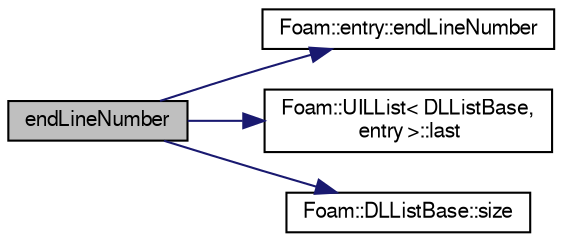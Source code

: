 digraph "endLineNumber"
{
  bgcolor="transparent";
  edge [fontname="FreeSans",fontsize="10",labelfontname="FreeSans",labelfontsize="10"];
  node [fontname="FreeSans",fontsize="10",shape=record];
  rankdir="LR";
  Node4605 [label="endLineNumber",height=0.2,width=0.4,color="black", fillcolor="grey75", style="filled", fontcolor="black"];
  Node4605 -> Node4606 [color="midnightblue",fontsize="10",style="solid",fontname="FreeSans"];
  Node4606 [label="Foam::entry::endLineNumber",height=0.2,width=0.4,color="black",URL="$a26022.html#aee487ab2391b65a0d508664065294205",tooltip="Return line number of last token in dictionary. "];
  Node4605 -> Node4607 [color="midnightblue",fontsize="10",style="solid",fontname="FreeSans"];
  Node4607 [label="Foam::UILList\< DLListBase,\l entry \>::last",height=0.2,width=0.4,color="black",URL="$a25790.html#a433586129e3a60e8f6d0798818e263f4",tooltip="Return the last entry. "];
  Node4605 -> Node4608 [color="midnightblue",fontsize="10",style="solid",fontname="FreeSans"];
  Node4608 [label="Foam::DLListBase::size",height=0.2,width=0.4,color="black",URL="$a25806.html#a47b3bf30da1eb3ab8076b5fbe00e0494",tooltip="Return number of elements in list. "];
}
